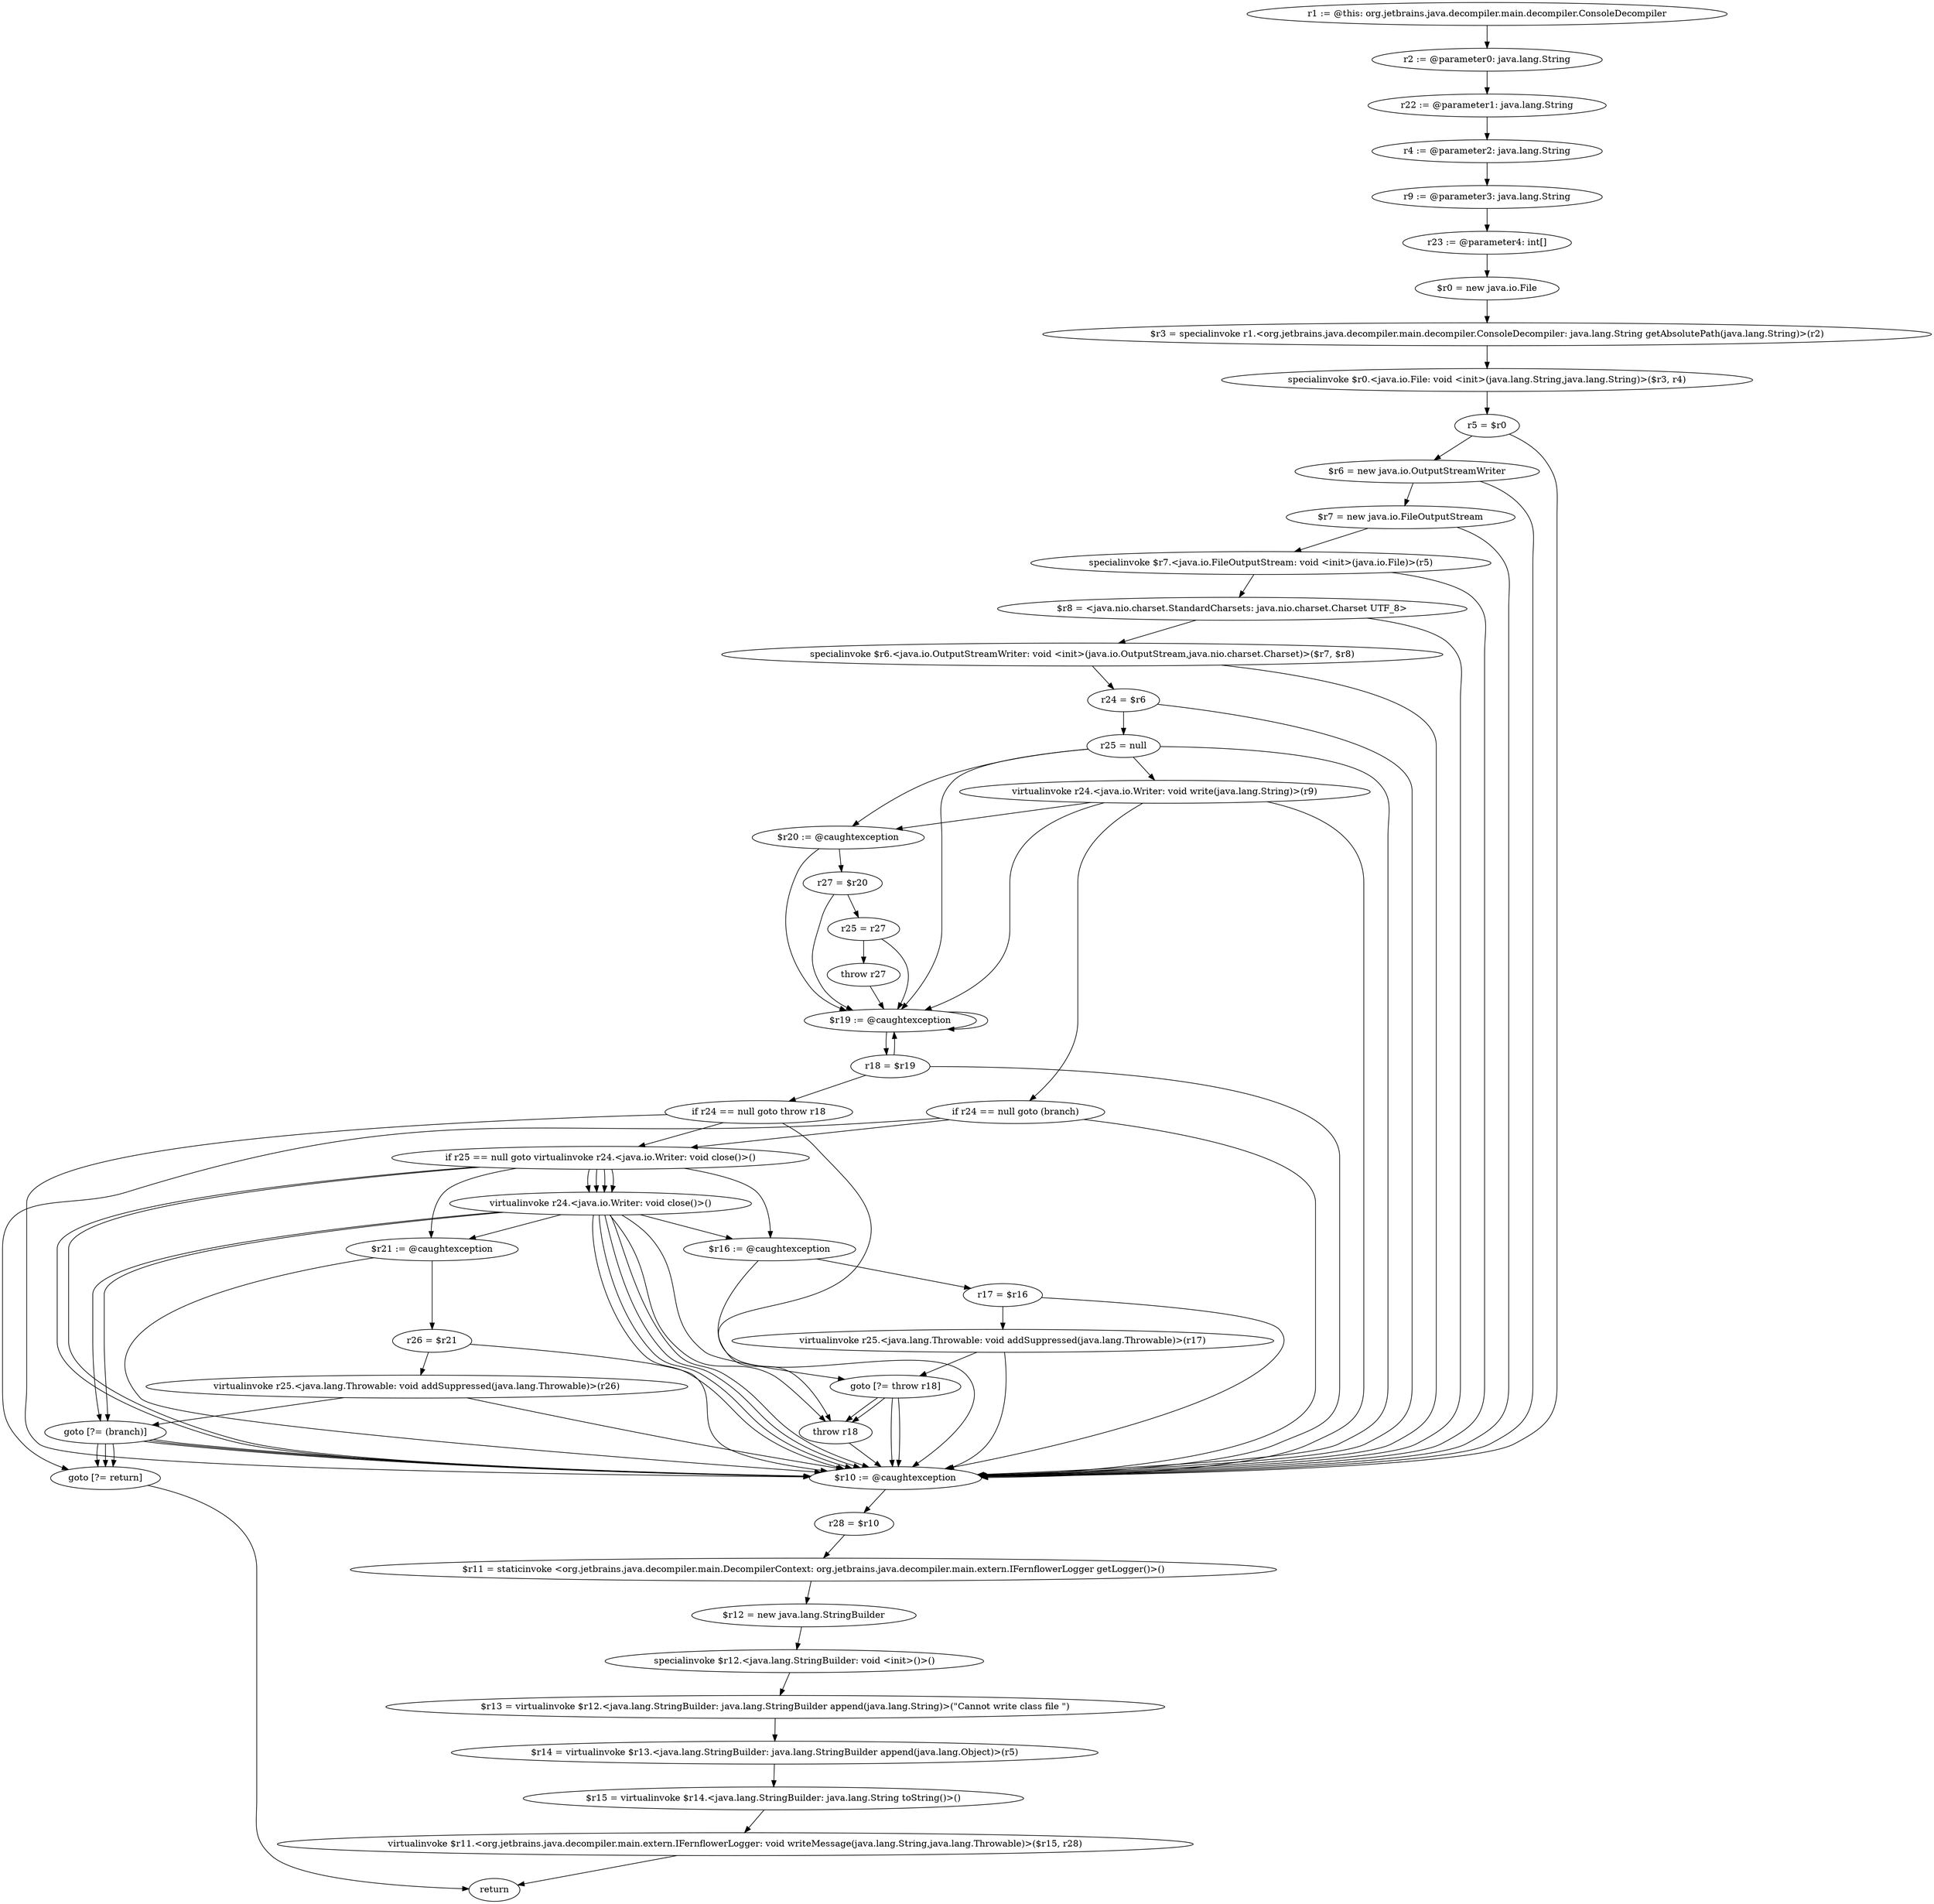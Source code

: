 digraph "unitGraph" {
    "r1 := @this: org.jetbrains.java.decompiler.main.decompiler.ConsoleDecompiler"
    "r2 := @parameter0: java.lang.String"
    "r22 := @parameter1: java.lang.String"
    "r4 := @parameter2: java.lang.String"
    "r9 := @parameter3: java.lang.String"
    "r23 := @parameter4: int[]"
    "$r0 = new java.io.File"
    "$r3 = specialinvoke r1.<org.jetbrains.java.decompiler.main.decompiler.ConsoleDecompiler: java.lang.String getAbsolutePath(java.lang.String)>(r2)"
    "specialinvoke $r0.<java.io.File: void <init>(java.lang.String,java.lang.String)>($r3, r4)"
    "r5 = $r0"
    "$r6 = new java.io.OutputStreamWriter"
    "$r7 = new java.io.FileOutputStream"
    "specialinvoke $r7.<java.io.FileOutputStream: void <init>(java.io.File)>(r5)"
    "$r8 = <java.nio.charset.StandardCharsets: java.nio.charset.Charset UTF_8>"
    "specialinvoke $r6.<java.io.OutputStreamWriter: void <init>(java.io.OutputStream,java.nio.charset.Charset)>($r7, $r8)"
    "r24 = $r6"
    "r25 = null"
    "virtualinvoke r24.<java.io.Writer: void write(java.lang.String)>(r9)"
    "if r24 == null goto (branch)"
    "if r25 == null goto virtualinvoke r24.<java.io.Writer: void close()>()"
    "virtualinvoke r24.<java.io.Writer: void close()>()"
    "goto [?= (branch)]"
    "$r21 := @caughtexception"
    "r26 = $r21"
    "virtualinvoke r25.<java.lang.Throwable: void addSuppressed(java.lang.Throwable)>(r26)"
    "$r20 := @caughtexception"
    "r27 = $r20"
    "r25 = r27"
    "throw r27"
    "$r19 := @caughtexception"
    "r18 = $r19"
    "if r24 == null goto throw r18"
    "goto [?= throw r18]"
    "$r16 := @caughtexception"
    "r17 = $r16"
    "virtualinvoke r25.<java.lang.Throwable: void addSuppressed(java.lang.Throwable)>(r17)"
    "throw r18"
    "goto [?= return]"
    "$r10 := @caughtexception"
    "r28 = $r10"
    "$r11 = staticinvoke <org.jetbrains.java.decompiler.main.DecompilerContext: org.jetbrains.java.decompiler.main.extern.IFernflowerLogger getLogger()>()"
    "$r12 = new java.lang.StringBuilder"
    "specialinvoke $r12.<java.lang.StringBuilder: void <init>()>()"
    "$r13 = virtualinvoke $r12.<java.lang.StringBuilder: java.lang.StringBuilder append(java.lang.String)>(\"Cannot write class file \")"
    "$r14 = virtualinvoke $r13.<java.lang.StringBuilder: java.lang.StringBuilder append(java.lang.Object)>(r5)"
    "$r15 = virtualinvoke $r14.<java.lang.StringBuilder: java.lang.String toString()>()"
    "virtualinvoke $r11.<org.jetbrains.java.decompiler.main.extern.IFernflowerLogger: void writeMessage(java.lang.String,java.lang.Throwable)>($r15, r28)"
    "return"
    "r1 := @this: org.jetbrains.java.decompiler.main.decompiler.ConsoleDecompiler"->"r2 := @parameter0: java.lang.String";
    "r2 := @parameter0: java.lang.String"->"r22 := @parameter1: java.lang.String";
    "r22 := @parameter1: java.lang.String"->"r4 := @parameter2: java.lang.String";
    "r4 := @parameter2: java.lang.String"->"r9 := @parameter3: java.lang.String";
    "r9 := @parameter3: java.lang.String"->"r23 := @parameter4: int[]";
    "r23 := @parameter4: int[]"->"$r0 = new java.io.File";
    "$r0 = new java.io.File"->"$r3 = specialinvoke r1.<org.jetbrains.java.decompiler.main.decompiler.ConsoleDecompiler: java.lang.String getAbsolutePath(java.lang.String)>(r2)";
    "$r3 = specialinvoke r1.<org.jetbrains.java.decompiler.main.decompiler.ConsoleDecompiler: java.lang.String getAbsolutePath(java.lang.String)>(r2)"->"specialinvoke $r0.<java.io.File: void <init>(java.lang.String,java.lang.String)>($r3, r4)";
    "specialinvoke $r0.<java.io.File: void <init>(java.lang.String,java.lang.String)>($r3, r4)"->"r5 = $r0";
    "r5 = $r0"->"$r6 = new java.io.OutputStreamWriter";
    "r5 = $r0"->"$r10 := @caughtexception";
    "$r6 = new java.io.OutputStreamWriter"->"$r7 = new java.io.FileOutputStream";
    "$r6 = new java.io.OutputStreamWriter"->"$r10 := @caughtexception";
    "$r7 = new java.io.FileOutputStream"->"specialinvoke $r7.<java.io.FileOutputStream: void <init>(java.io.File)>(r5)";
    "$r7 = new java.io.FileOutputStream"->"$r10 := @caughtexception";
    "specialinvoke $r7.<java.io.FileOutputStream: void <init>(java.io.File)>(r5)"->"$r8 = <java.nio.charset.StandardCharsets: java.nio.charset.Charset UTF_8>";
    "specialinvoke $r7.<java.io.FileOutputStream: void <init>(java.io.File)>(r5)"->"$r10 := @caughtexception";
    "$r8 = <java.nio.charset.StandardCharsets: java.nio.charset.Charset UTF_8>"->"specialinvoke $r6.<java.io.OutputStreamWriter: void <init>(java.io.OutputStream,java.nio.charset.Charset)>($r7, $r8)";
    "$r8 = <java.nio.charset.StandardCharsets: java.nio.charset.Charset UTF_8>"->"$r10 := @caughtexception";
    "specialinvoke $r6.<java.io.OutputStreamWriter: void <init>(java.io.OutputStream,java.nio.charset.Charset)>($r7, $r8)"->"r24 = $r6";
    "specialinvoke $r6.<java.io.OutputStreamWriter: void <init>(java.io.OutputStream,java.nio.charset.Charset)>($r7, $r8)"->"$r10 := @caughtexception";
    "r24 = $r6"->"r25 = null";
    "r24 = $r6"->"$r10 := @caughtexception";
    "r25 = null"->"$r20 := @caughtexception";
    "r25 = null"->"$r10 := @caughtexception";
    "r25 = null"->"$r19 := @caughtexception";
    "r25 = null"->"virtualinvoke r24.<java.io.Writer: void write(java.lang.String)>(r9)";
    "virtualinvoke r24.<java.io.Writer: void write(java.lang.String)>(r9)"->"$r20 := @caughtexception";
    "virtualinvoke r24.<java.io.Writer: void write(java.lang.String)>(r9)"->"$r10 := @caughtexception";
    "virtualinvoke r24.<java.io.Writer: void write(java.lang.String)>(r9)"->"$r19 := @caughtexception";
    "virtualinvoke r24.<java.io.Writer: void write(java.lang.String)>(r9)"->"if r24 == null goto (branch)";
    "if r24 == null goto (branch)"->"if r25 == null goto virtualinvoke r24.<java.io.Writer: void close()>()";
    "if r24 == null goto (branch)"->"goto [?= return]";
    "if r24 == null goto (branch)"->"$r10 := @caughtexception";
    "if r25 == null goto virtualinvoke r24.<java.io.Writer: void close()>()"->"virtualinvoke r24.<java.io.Writer: void close()>()";
    "if r25 == null goto virtualinvoke r24.<java.io.Writer: void close()>()"->"virtualinvoke r24.<java.io.Writer: void close()>()";
    "if r25 == null goto virtualinvoke r24.<java.io.Writer: void close()>()"->"$r21 := @caughtexception";
    "if r25 == null goto virtualinvoke r24.<java.io.Writer: void close()>()"->"$r10 := @caughtexception";
    "virtualinvoke r24.<java.io.Writer: void close()>()"->"$r21 := @caughtexception";
    "virtualinvoke r24.<java.io.Writer: void close()>()"->"$r10 := @caughtexception";
    "virtualinvoke r24.<java.io.Writer: void close()>()"->"goto [?= (branch)]";
    "goto [?= (branch)]"->"goto [?= return]";
    "goto [?= (branch)]"->"$r10 := @caughtexception";
    "$r21 := @caughtexception"->"r26 = $r21";
    "$r21 := @caughtexception"->"$r10 := @caughtexception";
    "r26 = $r21"->"virtualinvoke r25.<java.lang.Throwable: void addSuppressed(java.lang.Throwable)>(r26)";
    "r26 = $r21"->"$r10 := @caughtexception";
    "virtualinvoke r25.<java.lang.Throwable: void addSuppressed(java.lang.Throwable)>(r26)"->"goto [?= (branch)]";
    "virtualinvoke r25.<java.lang.Throwable: void addSuppressed(java.lang.Throwable)>(r26)"->"$r10 := @caughtexception";
    "goto [?= (branch)]"->"goto [?= return]";
    "goto [?= (branch)]"->"$r10 := @caughtexception";
    "virtualinvoke r24.<java.io.Writer: void close()>()"->"goto [?= (branch)]";
    "virtualinvoke r24.<java.io.Writer: void close()>()"->"$r10 := @caughtexception";
    "goto [?= (branch)]"->"goto [?= return]";
    "goto [?= (branch)]"->"$r10 := @caughtexception";
    "$r20 := @caughtexception"->"r27 = $r20";
    "$r20 := @caughtexception"->"$r19 := @caughtexception";
    "r27 = $r20"->"r25 = r27";
    "r27 = $r20"->"$r19 := @caughtexception";
    "r25 = r27"->"throw r27";
    "r25 = r27"->"$r19 := @caughtexception";
    "throw r27"->"$r19 := @caughtexception";
    "$r19 := @caughtexception"->"r18 = $r19";
    "$r19 := @caughtexception"->"$r19 := @caughtexception";
    "r18 = $r19"->"$r19 := @caughtexception";
    "r18 = $r19"->"$r10 := @caughtexception";
    "r18 = $r19"->"if r24 == null goto throw r18";
    "if r24 == null goto throw r18"->"if r25 == null goto virtualinvoke r24.<java.io.Writer: void close()>()";
    "if r24 == null goto throw r18"->"throw r18";
    "if r24 == null goto throw r18"->"$r10 := @caughtexception";
    "if r25 == null goto virtualinvoke r24.<java.io.Writer: void close()>()"->"virtualinvoke r24.<java.io.Writer: void close()>()";
    "if r25 == null goto virtualinvoke r24.<java.io.Writer: void close()>()"->"virtualinvoke r24.<java.io.Writer: void close()>()";
    "if r25 == null goto virtualinvoke r24.<java.io.Writer: void close()>()"->"$r16 := @caughtexception";
    "if r25 == null goto virtualinvoke r24.<java.io.Writer: void close()>()"->"$r10 := @caughtexception";
    "virtualinvoke r24.<java.io.Writer: void close()>()"->"$r16 := @caughtexception";
    "virtualinvoke r24.<java.io.Writer: void close()>()"->"$r10 := @caughtexception";
    "virtualinvoke r24.<java.io.Writer: void close()>()"->"goto [?= throw r18]";
    "goto [?= throw r18]"->"throw r18";
    "goto [?= throw r18]"->"$r10 := @caughtexception";
    "$r16 := @caughtexception"->"r17 = $r16";
    "$r16 := @caughtexception"->"$r10 := @caughtexception";
    "r17 = $r16"->"virtualinvoke r25.<java.lang.Throwable: void addSuppressed(java.lang.Throwable)>(r17)";
    "r17 = $r16"->"$r10 := @caughtexception";
    "virtualinvoke r25.<java.lang.Throwable: void addSuppressed(java.lang.Throwable)>(r17)"->"goto [?= throw r18]";
    "virtualinvoke r25.<java.lang.Throwable: void addSuppressed(java.lang.Throwable)>(r17)"->"$r10 := @caughtexception";
    "goto [?= throw r18]"->"throw r18";
    "goto [?= throw r18]"->"$r10 := @caughtexception";
    "virtualinvoke r24.<java.io.Writer: void close()>()"->"throw r18";
    "virtualinvoke r24.<java.io.Writer: void close()>()"->"$r10 := @caughtexception";
    "throw r18"->"$r10 := @caughtexception";
    "goto [?= return]"->"return";
    "$r10 := @caughtexception"->"r28 = $r10";
    "r28 = $r10"->"$r11 = staticinvoke <org.jetbrains.java.decompiler.main.DecompilerContext: org.jetbrains.java.decompiler.main.extern.IFernflowerLogger getLogger()>()";
    "$r11 = staticinvoke <org.jetbrains.java.decompiler.main.DecompilerContext: org.jetbrains.java.decompiler.main.extern.IFernflowerLogger getLogger()>()"->"$r12 = new java.lang.StringBuilder";
    "$r12 = new java.lang.StringBuilder"->"specialinvoke $r12.<java.lang.StringBuilder: void <init>()>()";
    "specialinvoke $r12.<java.lang.StringBuilder: void <init>()>()"->"$r13 = virtualinvoke $r12.<java.lang.StringBuilder: java.lang.StringBuilder append(java.lang.String)>(\"Cannot write class file \")";
    "$r13 = virtualinvoke $r12.<java.lang.StringBuilder: java.lang.StringBuilder append(java.lang.String)>(\"Cannot write class file \")"->"$r14 = virtualinvoke $r13.<java.lang.StringBuilder: java.lang.StringBuilder append(java.lang.Object)>(r5)";
    "$r14 = virtualinvoke $r13.<java.lang.StringBuilder: java.lang.StringBuilder append(java.lang.Object)>(r5)"->"$r15 = virtualinvoke $r14.<java.lang.StringBuilder: java.lang.String toString()>()";
    "$r15 = virtualinvoke $r14.<java.lang.StringBuilder: java.lang.String toString()>()"->"virtualinvoke $r11.<org.jetbrains.java.decompiler.main.extern.IFernflowerLogger: void writeMessage(java.lang.String,java.lang.Throwable)>($r15, r28)";
    "virtualinvoke $r11.<org.jetbrains.java.decompiler.main.extern.IFernflowerLogger: void writeMessage(java.lang.String,java.lang.Throwable)>($r15, r28)"->"return";
}
